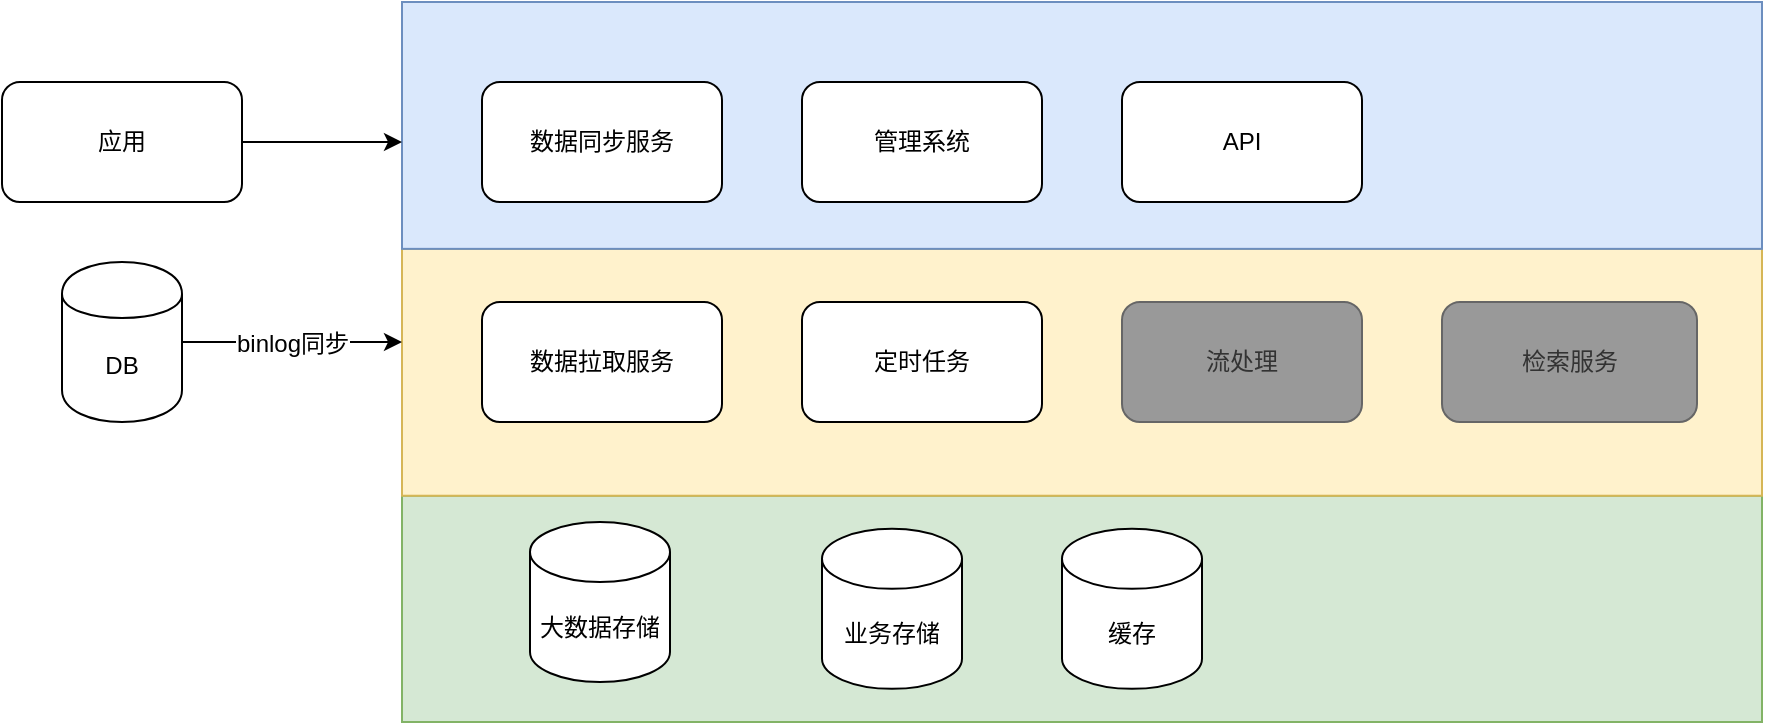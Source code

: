 <mxfile version="14.0.5" type="github">
  <diagram id="cTgDgX14xikcMWw0g8CN" name="第 1 页">
    <mxGraphModel dx="1422" dy="794" grid="1" gridSize="10" guides="1" tooltips="1" connect="1" arrows="1" fold="1" page="1" pageScale="1" pageWidth="827" pageHeight="1169" math="0" shadow="0">
      <root>
        <mxCell id="0" />
        <mxCell id="1" parent="0" />
        <mxCell id="xF1rdSyoxAT8YF1817bv-25" value="" style="group;shadow=0;strokeColor=#666666;fontColor=#333333;fillColor=#999999;" parent="1" vertex="1" connectable="0">
          <mxGeometry x="280" y="120" width="680" height="360" as="geometry" />
        </mxCell>
        <mxCell id="xF1rdSyoxAT8YF1817bv-24" value="" style="rounded=0;whiteSpace=wrap;html=1;fontSize=12;fillColor=#d5e8d4;strokeColor=#82b366;" parent="xF1rdSyoxAT8YF1817bv-25" vertex="1">
          <mxGeometry y="246.857" width="680" height="113.143" as="geometry" />
        </mxCell>
        <mxCell id="xF1rdSyoxAT8YF1817bv-23" value="" style="rounded=0;whiteSpace=wrap;html=1;fontSize=12;fillColor=#fff2cc;strokeColor=#d6b656;" parent="xF1rdSyoxAT8YF1817bv-25" vertex="1">
          <mxGeometry y="123.429" width="680" height="123.429" as="geometry" />
        </mxCell>
        <mxCell id="xF1rdSyoxAT8YF1817bv-9" value="" style="rounded=0;whiteSpace=wrap;html=1;fontSize=12;fillColor=#dae8fc;strokeColor=#6c8ebf;" parent="xF1rdSyoxAT8YF1817bv-25" vertex="1">
          <mxGeometry width="680" height="123.429" as="geometry" />
        </mxCell>
        <mxCell id="xF1rdSyoxAT8YF1817bv-26" value="检索服务" style="rounded=1;whiteSpace=wrap;html=1;fontSize=12;strokeColor=#666666;fontColor=#333333;fillColor=#999999;" parent="xF1rdSyoxAT8YF1817bv-25" vertex="1">
          <mxGeometry x="520" y="150" width="127.5" height="60" as="geometry" />
        </mxCell>
        <mxCell id="xF1rdSyoxAT8YF1817bv-20" value="业务存储" style="shape=cylinder3;whiteSpace=wrap;html=1;boundedLbl=1;backgroundOutline=1;size=15;fontSize=12;" parent="xF1rdSyoxAT8YF1817bv-25" vertex="1">
          <mxGeometry x="210" y="263.43" width="70" height="80" as="geometry" />
        </mxCell>
        <mxCell id="g92D4L3bf6l_4YQzv_V_-1" value="缓存" style="shape=cylinder3;whiteSpace=wrap;html=1;boundedLbl=1;backgroundOutline=1;size=15;fontSize=12;" vertex="1" parent="xF1rdSyoxAT8YF1817bv-25">
          <mxGeometry x="330" y="263.43" width="70" height="80" as="geometry" />
        </mxCell>
        <mxCell id="xF1rdSyoxAT8YF1817bv-3" value="" style="edgeStyle=orthogonalEdgeStyle;rounded=0;orthogonalLoop=1;jettySize=auto;html=1;fontSize=12;" parent="1" source="xF1rdSyoxAT8YF1817bv-1" edge="1">
          <mxGeometry relative="1" as="geometry">
            <mxPoint x="280" y="190" as="targetPoint" />
          </mxGeometry>
        </mxCell>
        <mxCell id="xF1rdSyoxAT8YF1817bv-1" value="应用" style="rounded=1;whiteSpace=wrap;html=1;fontSize=12;" parent="1" vertex="1">
          <mxGeometry x="80" y="160" width="120" height="60" as="geometry" />
        </mxCell>
        <mxCell id="xF1rdSyoxAT8YF1817bv-2" value="数据同步服务" style="whiteSpace=wrap;html=1;rounded=1;fontSize=12;" parent="1" vertex="1">
          <mxGeometry x="320" y="160" width="120" height="60" as="geometry" />
        </mxCell>
        <mxCell id="xF1rdSyoxAT8YF1817bv-8" value="大数据存储" style="shape=cylinder3;whiteSpace=wrap;html=1;boundedLbl=1;backgroundOutline=1;size=15;fontSize=12;" parent="1" vertex="1">
          <mxGeometry x="344" y="380" width="70" height="80" as="geometry" />
        </mxCell>
        <mxCell id="xF1rdSyoxAT8YF1817bv-10" value="管理系统" style="rounded=1;whiteSpace=wrap;html=1;fontSize=12;" parent="1" vertex="1">
          <mxGeometry x="480" y="160" width="120" height="60" as="geometry" />
        </mxCell>
        <mxCell id="xF1rdSyoxAT8YF1817bv-12" value="binlog同步" style="edgeStyle=orthogonalEdgeStyle;rounded=0;orthogonalLoop=1;jettySize=auto;html=1;fontSize=12;exitX=1;exitY=0.5;exitDx=0;exitDy=0;fillColor=#0050ef;" parent="1" source="xF1rdSyoxAT8YF1817bv-15" edge="1">
          <mxGeometry relative="1" as="geometry">
            <mxPoint x="200" y="290" as="sourcePoint" />
            <mxPoint x="280" y="290" as="targetPoint" />
          </mxGeometry>
        </mxCell>
        <mxCell id="xF1rdSyoxAT8YF1817bv-15" value="DB" style="shape=cylinder;whiteSpace=wrap;html=1;boundedLbl=1;backgroundOutline=1;rounded=1;" parent="1" vertex="1">
          <mxGeometry x="110" y="250" width="60" height="80" as="geometry" />
        </mxCell>
        <mxCell id="xF1rdSyoxAT8YF1817bv-18" value="API" style="rounded=1;whiteSpace=wrap;html=1;fontSize=12;" parent="1" vertex="1">
          <mxGeometry x="640" y="160" width="120" height="60" as="geometry" />
        </mxCell>
        <mxCell id="xF1rdSyoxAT8YF1817bv-19" value="数据拉取服务" style="rounded=1;whiteSpace=wrap;html=1;fontSize=12;" parent="1" vertex="1">
          <mxGeometry x="320" y="270" width="120" height="60" as="geometry" />
        </mxCell>
        <mxCell id="xF1rdSyoxAT8YF1817bv-21" value="定时任务" style="rounded=1;whiteSpace=wrap;html=1;fontSize=12;" parent="1" vertex="1">
          <mxGeometry x="480" y="270" width="120" height="60" as="geometry" />
        </mxCell>
        <mxCell id="xF1rdSyoxAT8YF1817bv-22" value="流处理" style="rounded=1;whiteSpace=wrap;html=1;fontSize=12;strokeColor=#666666;fontColor=#333333;fillColor=#999999;" parent="1" vertex="1">
          <mxGeometry x="640" y="270" width="120" height="60" as="geometry" />
        </mxCell>
      </root>
    </mxGraphModel>
  </diagram>
</mxfile>
